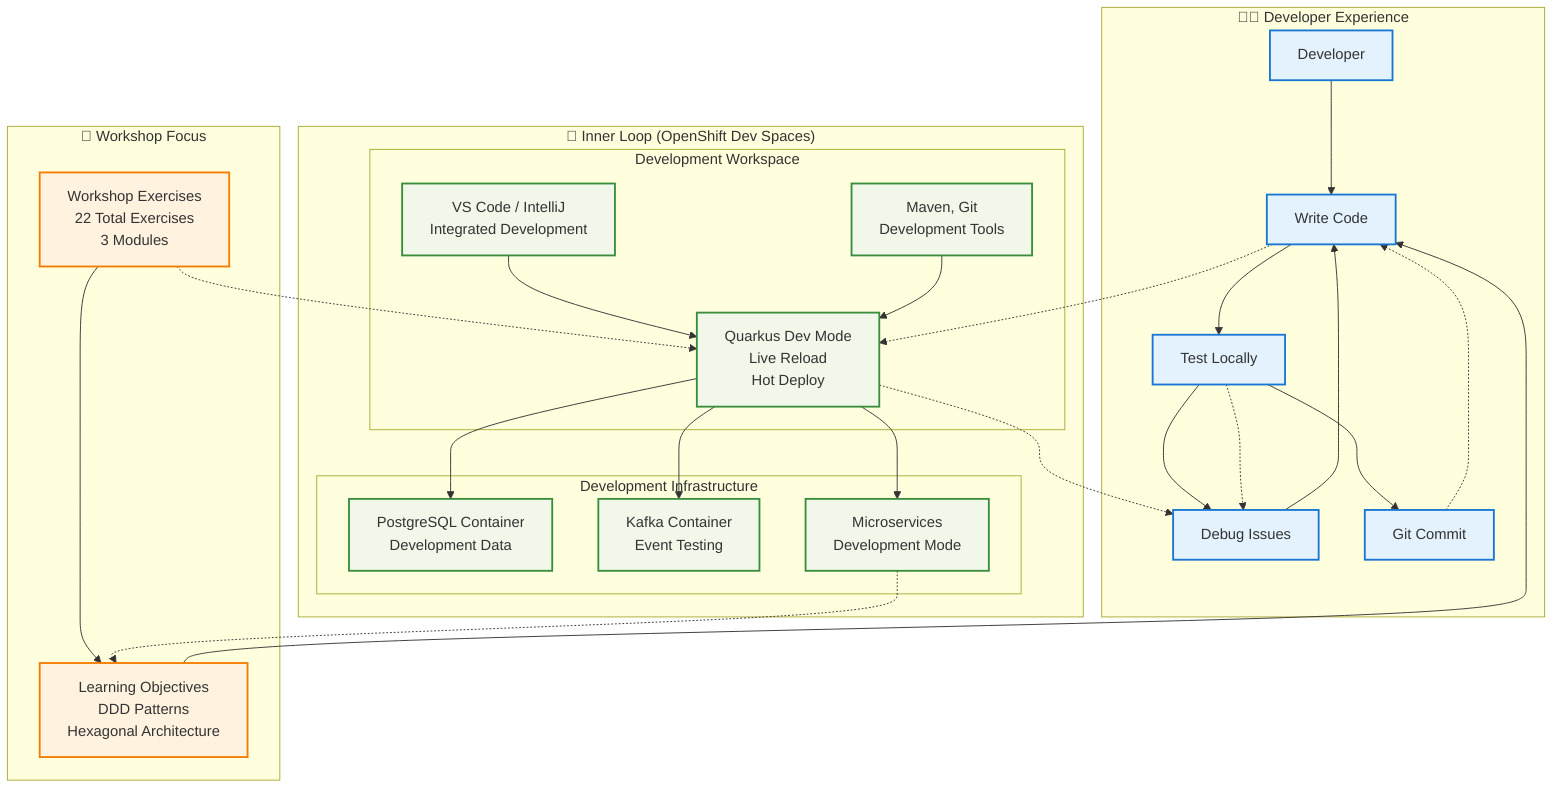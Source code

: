 graph TB
    %% Developer Workflow
    subgraph "👨‍💻 Developer Experience"
        DEV[Developer]
        CODE[Write Code]
        TEST[Test Locally]
        DEBUG[Debug Issues]
        COMMIT[Git Commit]
        
        DEV --> CODE
        CODE --> TEST
        TEST --> DEBUG
        DEBUG --> CODE
        TEST --> COMMIT
    end

    %% Inner Loop - Dev Spaces
    subgraph "🔄 Inner Loop (OpenShift Dev Spaces)"
        subgraph "Development Workspace"
            QUARKUS_DEV[Quarkus Dev Mode<br/>Live Reload<br/>Hot Deploy]
            IDE[VS Code / IntelliJ<br/>Integrated Development]
            TOOLS[Maven, Git<br/>Development Tools]
        end
        
        subgraph "Development Infrastructure"
            PG_DEV[PostgreSQL Container<br/>Development Data]
            KAFKA_DEV[Kafka Container<br/>Event Testing]
            SERVICES_DEV[Microservices<br/>Development Mode]
        end
        
        QUARKUS_DEV --> PG_DEV
        QUARKUS_DEV --> KAFKA_DEV
        QUARKUS_DEV --> SERVICES_DEV
        IDE --> QUARKUS_DEV
        TOOLS --> QUARKUS_DEV
    end

    %% Workshop Focus - Inner Loop Only
    subgraph "🎯 Workshop Focus"
        WORKSHOP[Workshop Exercises<br/>22 Total Exercises<br/>3 Modules]
        LEARNING[Learning Objectives<br/>DDD Patterns<br/>Hexagonal Architecture]

        WORKSHOP --> LEARNING
        LEARNING --> CODE
    end

    %% Workflow Connections
    CODE -.-> QUARKUS_DEV
    COMMIT -.-> CODE

    %% Workshop Flow
    WORKSHOP -.-> QUARKUS_DEV
    SERVICES_DEV -.-> LEARNING

    %% Feedback Loops
    QUARKUS_DEV -.-> DEBUG
    TEST -.-> DEBUG

    %% Styling
    classDef devStyle fill:#e3f2fd,stroke:#1976d2,stroke-width:2px
    classDef innerStyle fill:#f1f8e9,stroke:#388e3c,stroke-width:2px
    classDef workshopStyle fill:#fff3e0,stroke:#f57c00,stroke-width:2px

    class DEV,CODE,TEST,DEBUG,COMMIT devStyle
    class QUARKUS_DEV,IDE,TOOLS,PG_DEV,KAFKA_DEV,SERVICES_DEV innerStyle
    class WORKSHOP,LEARNING workshopStyle